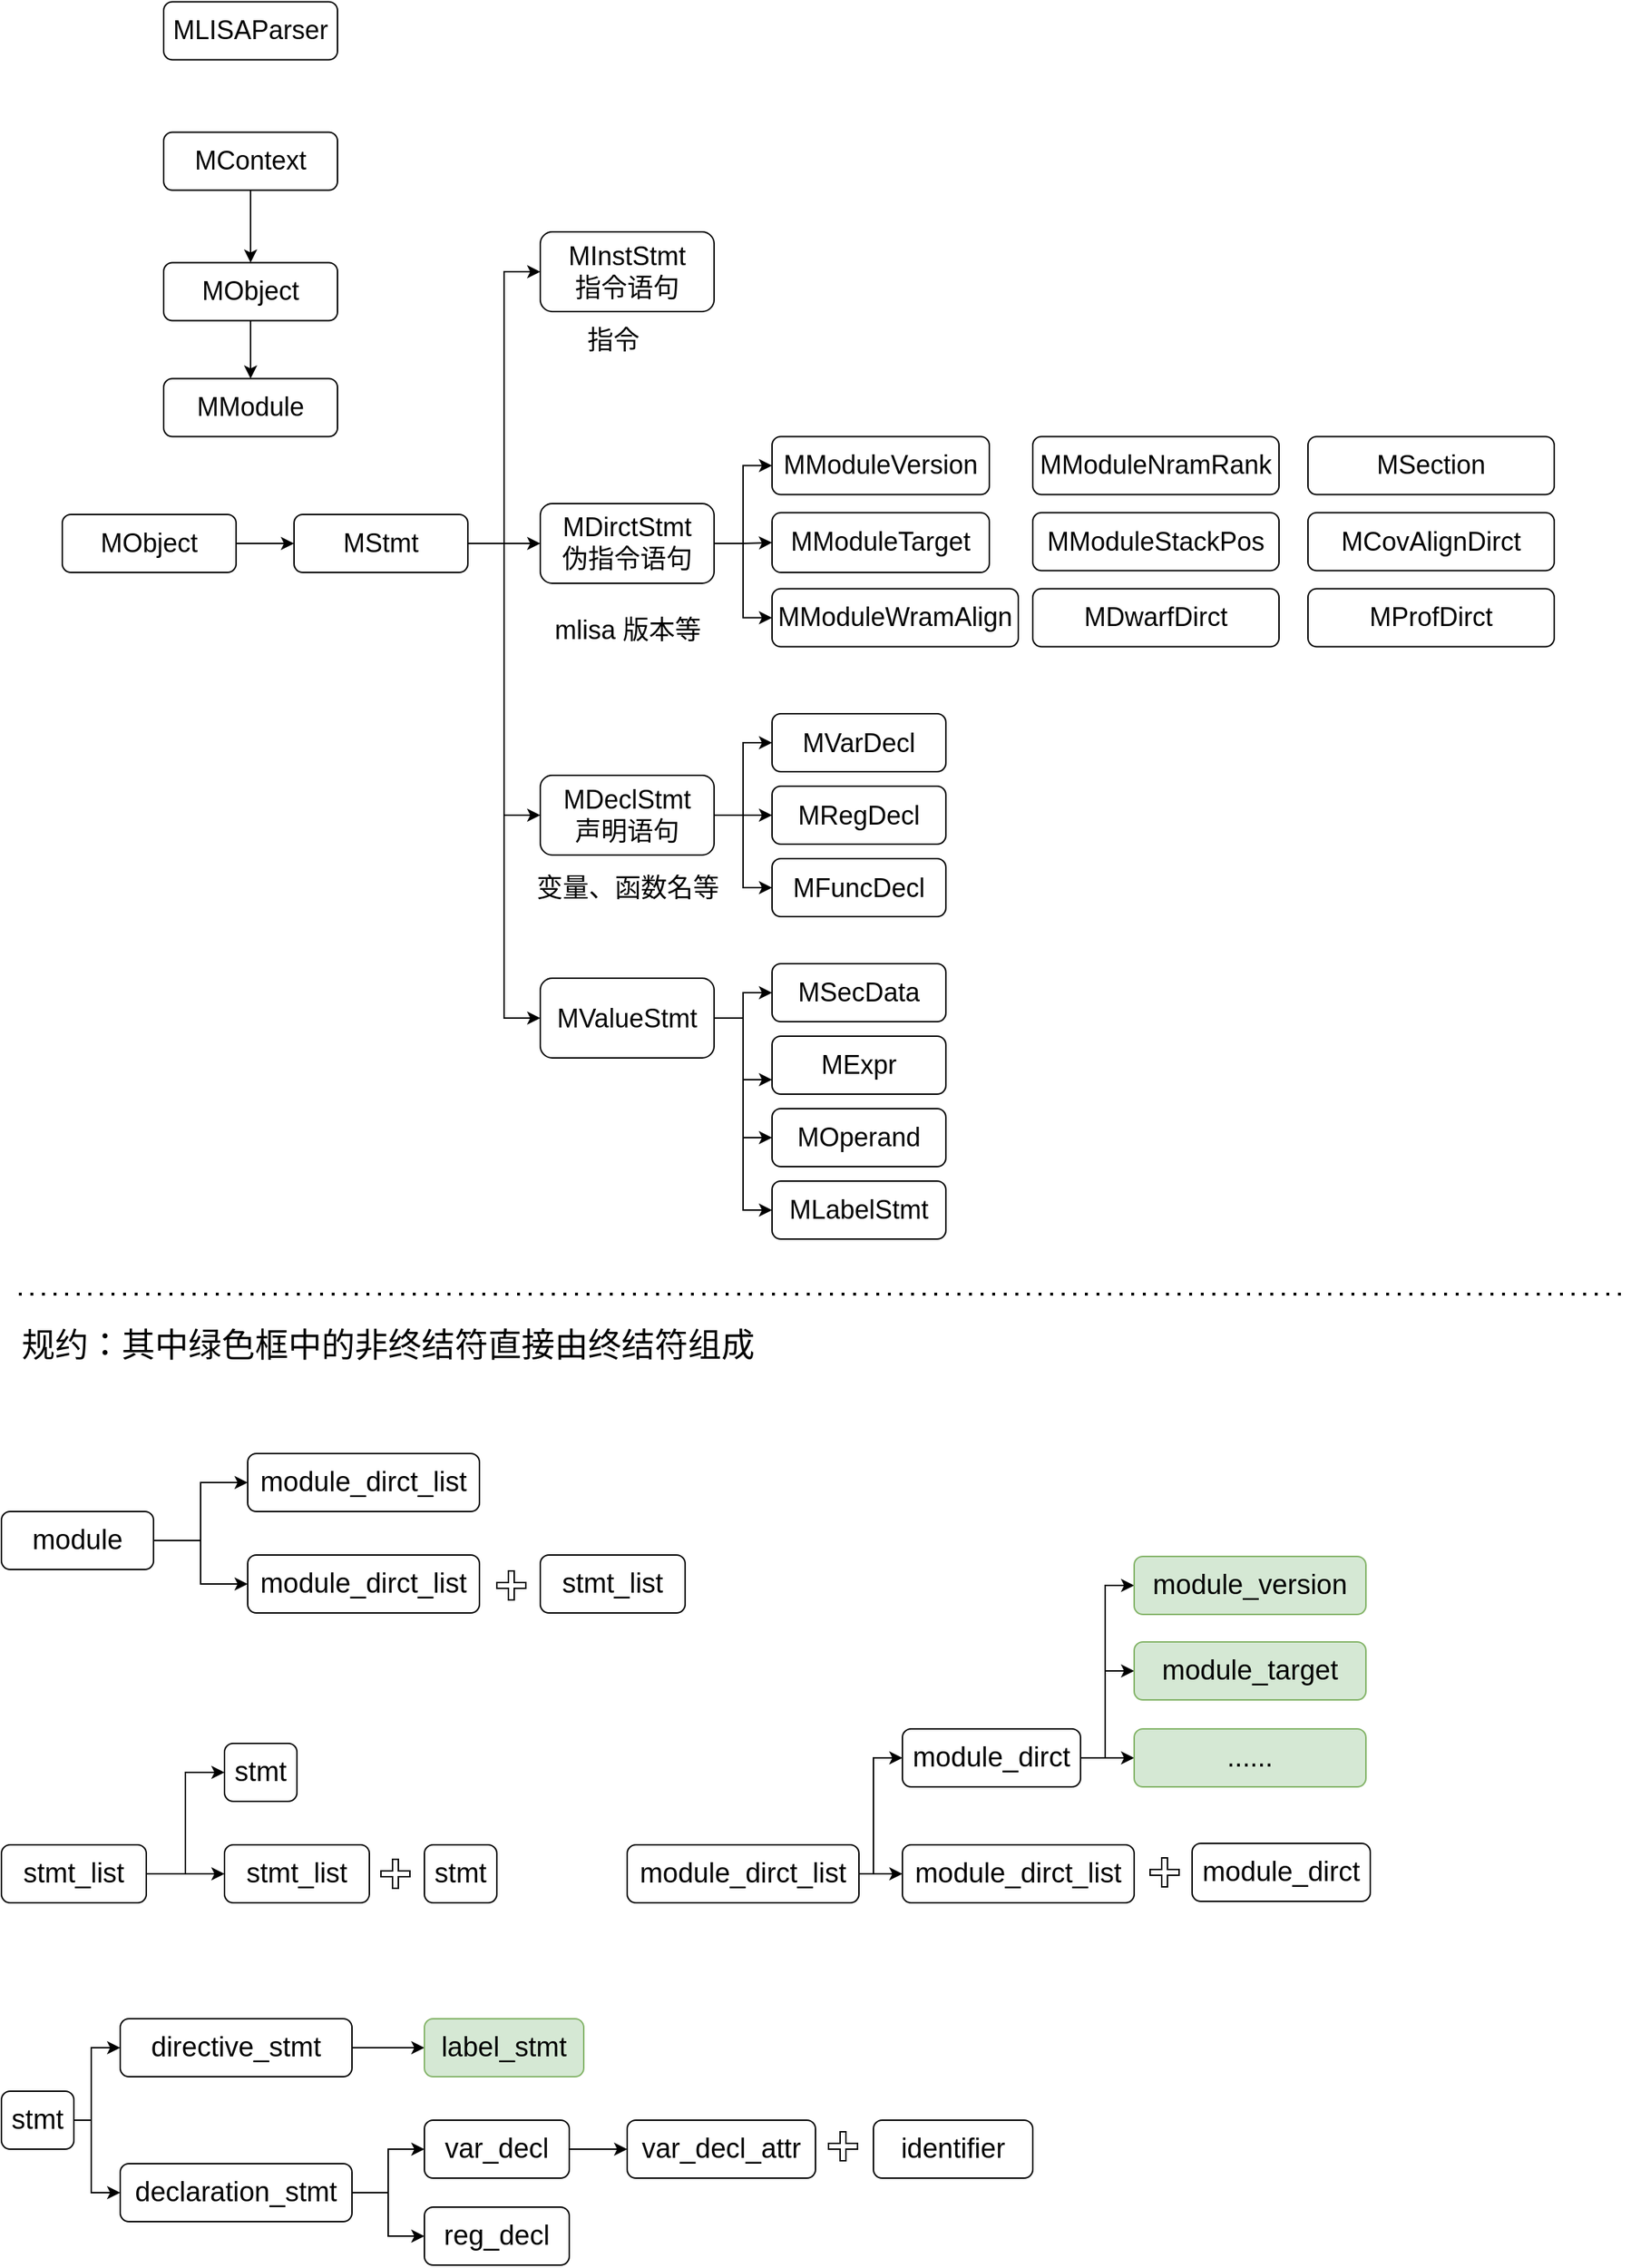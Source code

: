 <mxfile version="21.3.5" type="github">
  <diagram id="C5RBs43oDa-KdzZeNtuy" name="Page-1">
    <mxGraphModel dx="1297" dy="738" grid="1" gridSize="10" guides="1" tooltips="1" connect="1" arrows="1" fold="1" page="1" pageScale="1" pageWidth="827" pageHeight="1169" math="0" shadow="0">
      <root>
        <mxCell id="WIyWlLk6GJQsqaUBKTNV-0" />
        <mxCell id="WIyWlLk6GJQsqaUBKTNV-1" parent="WIyWlLk6GJQsqaUBKTNV-0" />
        <mxCell id="WIyWlLk6GJQsqaUBKTNV-3" value="&lt;font style=&quot;font-size: 18px;&quot;&gt;MLISAParser&lt;/font&gt;" style="rounded=1;whiteSpace=wrap;html=1;fontSize=12;glass=0;strokeWidth=1;shadow=0;" parent="WIyWlLk6GJQsqaUBKTNV-1" vertex="1">
          <mxGeometry x="130" y="18.25" width="120" height="40" as="geometry" />
        </mxCell>
        <mxCell id="y_5E3IoeFNJCKNngxXXu-0" value="&lt;font style=&quot;font-size: 18px;&quot;&gt;MModule&lt;/font&gt;" style="rounded=1;whiteSpace=wrap;html=1;fontSize=12;glass=0;strokeWidth=1;shadow=0;" parent="WIyWlLk6GJQsqaUBKTNV-1" vertex="1">
          <mxGeometry x="130" y="278.25" width="120" height="40" as="geometry" />
        </mxCell>
        <mxCell id="y_5E3IoeFNJCKNngxXXu-2" style="edgeStyle=orthogonalEdgeStyle;rounded=0;orthogonalLoop=1;jettySize=auto;html=1;exitX=0.5;exitY=1;exitDx=0;exitDy=0;entryX=0.5;entryY=0;entryDx=0;entryDy=0;" parent="WIyWlLk6GJQsqaUBKTNV-1" source="y_5E3IoeFNJCKNngxXXu-1" target="y_5E3IoeFNJCKNngxXXu-0" edge="1">
          <mxGeometry relative="1" as="geometry" />
        </mxCell>
        <mxCell id="y_5E3IoeFNJCKNngxXXu-1" value="&lt;font style=&quot;font-size: 18px;&quot;&gt;MObject&lt;/font&gt;" style="rounded=1;whiteSpace=wrap;html=1;fontSize=12;glass=0;strokeWidth=1;shadow=0;" parent="WIyWlLk6GJQsqaUBKTNV-1" vertex="1">
          <mxGeometry x="130" y="198.25" width="120" height="40" as="geometry" />
        </mxCell>
        <mxCell id="y_5E3IoeFNJCKNngxXXu-4" style="edgeStyle=orthogonalEdgeStyle;rounded=0;orthogonalLoop=1;jettySize=auto;html=1;exitX=0.5;exitY=1;exitDx=0;exitDy=0;" parent="WIyWlLk6GJQsqaUBKTNV-1" source="y_5E3IoeFNJCKNngxXXu-3" target="y_5E3IoeFNJCKNngxXXu-1" edge="1">
          <mxGeometry relative="1" as="geometry" />
        </mxCell>
        <mxCell id="y_5E3IoeFNJCKNngxXXu-3" value="&lt;font style=&quot;font-size: 18px;&quot;&gt;MContext&lt;/font&gt;" style="rounded=1;whiteSpace=wrap;html=1;fontSize=12;glass=0;strokeWidth=1;shadow=0;" parent="WIyWlLk6GJQsqaUBKTNV-1" vertex="1">
          <mxGeometry x="130" y="108.25" width="120" height="40" as="geometry" />
        </mxCell>
        <mxCell id="y_5E3IoeFNJCKNngxXXu-11" style="edgeStyle=orthogonalEdgeStyle;rounded=0;orthogonalLoop=1;jettySize=auto;html=1;exitX=1;exitY=0.5;exitDx=0;exitDy=0;" parent="WIyWlLk6GJQsqaUBKTNV-1" source="y_5E3IoeFNJCKNngxXXu-5" target="y_5E3IoeFNJCKNngxXXu-9" edge="1">
          <mxGeometry relative="1" as="geometry" />
        </mxCell>
        <mxCell id="y_5E3IoeFNJCKNngxXXu-12" style="edgeStyle=orthogonalEdgeStyle;rounded=0;orthogonalLoop=1;jettySize=auto;html=1;exitX=1;exitY=0.5;exitDx=0;exitDy=0;entryX=0;entryY=0.5;entryDx=0;entryDy=0;" parent="WIyWlLk6GJQsqaUBKTNV-1" source="y_5E3IoeFNJCKNngxXXu-5" target="y_5E3IoeFNJCKNngxXXu-8" edge="1">
          <mxGeometry relative="1" as="geometry" />
        </mxCell>
        <mxCell id="y_5E3IoeFNJCKNngxXXu-13" style="edgeStyle=orthogonalEdgeStyle;rounded=0;orthogonalLoop=1;jettySize=auto;html=1;exitX=1;exitY=0.5;exitDx=0;exitDy=0;entryX=0;entryY=0.5;entryDx=0;entryDy=0;" parent="WIyWlLk6GJQsqaUBKTNV-1" source="y_5E3IoeFNJCKNngxXXu-5" target="y_5E3IoeFNJCKNngxXXu-10" edge="1">
          <mxGeometry relative="1" as="geometry" />
        </mxCell>
        <mxCell id="y_5E3IoeFNJCKNngxXXu-35" style="edgeStyle=orthogonalEdgeStyle;rounded=0;orthogonalLoop=1;jettySize=auto;html=1;exitX=1;exitY=0.5;exitDx=0;exitDy=0;entryX=0;entryY=0.5;entryDx=0;entryDy=0;" parent="WIyWlLk6GJQsqaUBKTNV-1" source="y_5E3IoeFNJCKNngxXXu-5" target="y_5E3IoeFNJCKNngxXXu-34" edge="1">
          <mxGeometry relative="1" as="geometry" />
        </mxCell>
        <mxCell id="y_5E3IoeFNJCKNngxXXu-5" value="&lt;font style=&quot;font-size: 18px;&quot;&gt;MStmt&lt;/font&gt;" style="rounded=1;whiteSpace=wrap;html=1;fontSize=12;glass=0;strokeWidth=1;shadow=0;" parent="WIyWlLk6GJQsqaUBKTNV-1" vertex="1">
          <mxGeometry x="220" y="372" width="120" height="40" as="geometry" />
        </mxCell>
        <mxCell id="y_5E3IoeFNJCKNngxXXu-7" style="edgeStyle=orthogonalEdgeStyle;rounded=0;orthogonalLoop=1;jettySize=auto;html=1;exitX=1;exitY=0.5;exitDx=0;exitDy=0;entryX=0;entryY=0.5;entryDx=0;entryDy=0;" parent="WIyWlLk6GJQsqaUBKTNV-1" source="y_5E3IoeFNJCKNngxXXu-6" target="y_5E3IoeFNJCKNngxXXu-5" edge="1">
          <mxGeometry relative="1" as="geometry" />
        </mxCell>
        <mxCell id="y_5E3IoeFNJCKNngxXXu-6" value="&lt;font style=&quot;font-size: 18px;&quot;&gt;MObject&lt;/font&gt;" style="rounded=1;whiteSpace=wrap;html=1;fontSize=12;glass=0;strokeWidth=1;shadow=0;" parent="WIyWlLk6GJQsqaUBKTNV-1" vertex="1">
          <mxGeometry x="60" y="372" width="120" height="40" as="geometry" />
        </mxCell>
        <mxCell id="y_5E3IoeFNJCKNngxXXu-8" value="&lt;font style=&quot;font-size: 18px;&quot;&gt;MInstStmt&lt;br&gt;指令语句&lt;br&gt;&lt;/font&gt;" style="rounded=1;whiteSpace=wrap;html=1;fontSize=12;glass=0;strokeWidth=1;shadow=0;" parent="WIyWlLk6GJQsqaUBKTNV-1" vertex="1">
          <mxGeometry x="390" y="177" width="120" height="55" as="geometry" />
        </mxCell>
        <mxCell id="y_5E3IoeFNJCKNngxXXu-44" style="edgeStyle=orthogonalEdgeStyle;rounded=0;orthogonalLoop=1;jettySize=auto;html=1;exitX=1;exitY=0.5;exitDx=0;exitDy=0;entryX=0;entryY=0.5;entryDx=0;entryDy=0;" parent="WIyWlLk6GJQsqaUBKTNV-1" source="y_5E3IoeFNJCKNngxXXu-9" target="y_5E3IoeFNJCKNngxXXu-24" edge="1">
          <mxGeometry relative="1" as="geometry" />
        </mxCell>
        <mxCell id="y_5E3IoeFNJCKNngxXXu-45" style="edgeStyle=orthogonalEdgeStyle;rounded=0;orthogonalLoop=1;jettySize=auto;html=1;exitX=1;exitY=0.5;exitDx=0;exitDy=0;entryX=0;entryY=0.5;entryDx=0;entryDy=0;" parent="WIyWlLk6GJQsqaUBKTNV-1" source="y_5E3IoeFNJCKNngxXXu-9" target="y_5E3IoeFNJCKNngxXXu-25" edge="1">
          <mxGeometry relative="1" as="geometry" />
        </mxCell>
        <mxCell id="y_5E3IoeFNJCKNngxXXu-46" style="edgeStyle=orthogonalEdgeStyle;rounded=0;orthogonalLoop=1;jettySize=auto;html=1;exitX=1;exitY=0.5;exitDx=0;exitDy=0;entryX=0;entryY=0.5;entryDx=0;entryDy=0;" parent="WIyWlLk6GJQsqaUBKTNV-1" source="y_5E3IoeFNJCKNngxXXu-9" target="y_5E3IoeFNJCKNngxXXu-26" edge="1">
          <mxGeometry relative="1" as="geometry" />
        </mxCell>
        <mxCell id="y_5E3IoeFNJCKNngxXXu-9" value="&lt;font style=&quot;font-size: 18px;&quot;&gt;MDirctStmt&lt;br&gt;伪指令语句&lt;br&gt;&lt;/font&gt;" style="rounded=1;whiteSpace=wrap;html=1;fontSize=12;glass=0;strokeWidth=1;shadow=0;" parent="WIyWlLk6GJQsqaUBKTNV-1" vertex="1">
          <mxGeometry x="390" y="364.5" width="120" height="55" as="geometry" />
        </mxCell>
        <mxCell id="y_5E3IoeFNJCKNngxXXu-20" style="edgeStyle=orthogonalEdgeStyle;rounded=0;orthogonalLoop=1;jettySize=auto;html=1;exitX=1;exitY=0.5;exitDx=0;exitDy=0;entryX=0;entryY=0.5;entryDx=0;entryDy=0;" parent="WIyWlLk6GJQsqaUBKTNV-1" source="y_5E3IoeFNJCKNngxXXu-10" target="y_5E3IoeFNJCKNngxXXu-17" edge="1">
          <mxGeometry relative="1" as="geometry" />
        </mxCell>
        <mxCell id="y_5E3IoeFNJCKNngxXXu-22" style="edgeStyle=orthogonalEdgeStyle;rounded=0;orthogonalLoop=1;jettySize=auto;html=1;exitX=1;exitY=0.5;exitDx=0;exitDy=0;entryX=0;entryY=0.5;entryDx=0;entryDy=0;" parent="WIyWlLk6GJQsqaUBKTNV-1" source="y_5E3IoeFNJCKNngxXXu-10" target="y_5E3IoeFNJCKNngxXXu-18" edge="1">
          <mxGeometry relative="1" as="geometry" />
        </mxCell>
        <mxCell id="y_5E3IoeFNJCKNngxXXu-23" style="edgeStyle=orthogonalEdgeStyle;rounded=0;orthogonalLoop=1;jettySize=auto;html=1;exitX=1;exitY=0.5;exitDx=0;exitDy=0;entryX=0;entryY=0.5;entryDx=0;entryDy=0;" parent="WIyWlLk6GJQsqaUBKTNV-1" source="y_5E3IoeFNJCKNngxXXu-10" target="y_5E3IoeFNJCKNngxXXu-19" edge="1">
          <mxGeometry relative="1" as="geometry" />
        </mxCell>
        <mxCell id="y_5E3IoeFNJCKNngxXXu-10" value="&lt;font style=&quot;font-size: 18px;&quot;&gt;MDeclStmt&lt;br&gt;声明语句&lt;br&gt;&lt;/font&gt;" style="rounded=1;whiteSpace=wrap;html=1;fontSize=12;glass=0;strokeWidth=1;shadow=0;" parent="WIyWlLk6GJQsqaUBKTNV-1" vertex="1">
          <mxGeometry x="390" y="552" width="120" height="55" as="geometry" />
        </mxCell>
        <mxCell id="y_5E3IoeFNJCKNngxXXu-14" value="&lt;font style=&quot;font-size: 18px;&quot;&gt;指令&lt;/font&gt;" style="text;html=1;align=center;verticalAlign=middle;resizable=0;points=[];autosize=1;strokeColor=none;fillColor=none;" parent="WIyWlLk6GJQsqaUBKTNV-1" vertex="1">
          <mxGeometry x="410" y="232" width="60" height="40" as="geometry" />
        </mxCell>
        <mxCell id="y_5E3IoeFNJCKNngxXXu-15" value="&lt;font style=&quot;font-size: 18px;&quot;&gt;mlisa 版本等&lt;/font&gt;" style="text;html=1;align=center;verticalAlign=middle;resizable=0;points=[];autosize=1;strokeColor=none;fillColor=none;" parent="WIyWlLk6GJQsqaUBKTNV-1" vertex="1">
          <mxGeometry x="390" y="432" width="120" height="40" as="geometry" />
        </mxCell>
        <mxCell id="y_5E3IoeFNJCKNngxXXu-16" value="&lt;font style=&quot;font-size: 18px;&quot;&gt;变量、函数名等&lt;/font&gt;" style="text;html=1;align=center;verticalAlign=middle;resizable=0;points=[];autosize=1;strokeColor=none;fillColor=none;" parent="WIyWlLk6GJQsqaUBKTNV-1" vertex="1">
          <mxGeometry x="375" y="609.5" width="150" height="40" as="geometry" />
        </mxCell>
        <mxCell id="y_5E3IoeFNJCKNngxXXu-17" value="&lt;font style=&quot;font-size: 18px;&quot;&gt;MVarDecl&lt;/font&gt;" style="rounded=1;whiteSpace=wrap;html=1;fontSize=12;glass=0;strokeWidth=1;shadow=0;" parent="WIyWlLk6GJQsqaUBKTNV-1" vertex="1">
          <mxGeometry x="550" y="509.5" width="120" height="40" as="geometry" />
        </mxCell>
        <mxCell id="y_5E3IoeFNJCKNngxXXu-18" value="&lt;font style=&quot;font-size: 18px;&quot;&gt;MRegDecl&lt;/font&gt;" style="rounded=1;whiteSpace=wrap;html=1;fontSize=12;glass=0;strokeWidth=1;shadow=0;" parent="WIyWlLk6GJQsqaUBKTNV-1" vertex="1">
          <mxGeometry x="550" y="559.5" width="120" height="40" as="geometry" />
        </mxCell>
        <mxCell id="y_5E3IoeFNJCKNngxXXu-19" value="&lt;font style=&quot;font-size: 18px;&quot;&gt;MFuncDecl&lt;/font&gt;" style="rounded=1;whiteSpace=wrap;html=1;fontSize=12;glass=0;strokeWidth=1;shadow=0;" parent="WIyWlLk6GJQsqaUBKTNV-1" vertex="1">
          <mxGeometry x="550" y="609.5" width="120" height="40" as="geometry" />
        </mxCell>
        <mxCell id="y_5E3IoeFNJCKNngxXXu-24" value="&lt;font style=&quot;font-size: 18px;&quot;&gt;MModuleVersion&lt;/font&gt;" style="rounded=1;whiteSpace=wrap;html=1;fontSize=12;glass=0;strokeWidth=1;shadow=0;" parent="WIyWlLk6GJQsqaUBKTNV-1" vertex="1">
          <mxGeometry x="550" y="318.25" width="150" height="40" as="geometry" />
        </mxCell>
        <mxCell id="y_5E3IoeFNJCKNngxXXu-25" value="&lt;font style=&quot;font-size: 18px;&quot;&gt;MModuleTarget&lt;/font&gt;" style="rounded=1;whiteSpace=wrap;html=1;fontSize=12;glass=0;strokeWidth=1;shadow=0;" parent="WIyWlLk6GJQsqaUBKTNV-1" vertex="1">
          <mxGeometry x="550" y="370.75" width="150" height="41.25" as="geometry" />
        </mxCell>
        <mxCell id="y_5E3IoeFNJCKNngxXXu-26" value="&lt;font style=&quot;font-size: 18px;&quot;&gt;MModuleWramAlign&lt;/font&gt;" style="rounded=1;whiteSpace=wrap;html=1;fontSize=12;glass=0;strokeWidth=1;shadow=0;" parent="WIyWlLk6GJQsqaUBKTNV-1" vertex="1">
          <mxGeometry x="550" y="423.25" width="170" height="40" as="geometry" />
        </mxCell>
        <mxCell id="y_5E3IoeFNJCKNngxXXu-28" value="&lt;font style=&quot;font-size: 18px;&quot;&gt;MModuleNramRank&lt;/font&gt;" style="rounded=1;whiteSpace=wrap;html=1;fontSize=12;glass=0;strokeWidth=1;shadow=0;" parent="WIyWlLk6GJQsqaUBKTNV-1" vertex="1">
          <mxGeometry x="730" y="318.25" width="170" height="40" as="geometry" />
        </mxCell>
        <mxCell id="y_5E3IoeFNJCKNngxXXu-29" value="&lt;font style=&quot;font-size: 18px;&quot;&gt;MModuleStackPos&lt;/font&gt;" style="rounded=1;whiteSpace=wrap;html=1;fontSize=12;glass=0;strokeWidth=1;shadow=0;" parent="WIyWlLk6GJQsqaUBKTNV-1" vertex="1">
          <mxGeometry x="730" y="370.75" width="170" height="40" as="geometry" />
        </mxCell>
        <mxCell id="y_5E3IoeFNJCKNngxXXu-30" value="&lt;font style=&quot;font-size: 18px;&quot;&gt;MDwarfDirct&lt;/font&gt;" style="rounded=1;whiteSpace=wrap;html=1;fontSize=12;glass=0;strokeWidth=1;shadow=0;" parent="WIyWlLk6GJQsqaUBKTNV-1" vertex="1">
          <mxGeometry x="730" y="423.25" width="170" height="40" as="geometry" />
        </mxCell>
        <mxCell id="y_5E3IoeFNJCKNngxXXu-31" value="&lt;font style=&quot;font-size: 18px;&quot;&gt;MSection&lt;/font&gt;" style="rounded=1;whiteSpace=wrap;html=1;fontSize=12;glass=0;strokeWidth=1;shadow=0;" parent="WIyWlLk6GJQsqaUBKTNV-1" vertex="1">
          <mxGeometry x="920" y="318.25" width="170" height="40" as="geometry" />
        </mxCell>
        <mxCell id="y_5E3IoeFNJCKNngxXXu-32" value="&lt;font style=&quot;font-size: 18px;&quot;&gt;MCovAlignDirct&lt;/font&gt;" style="rounded=1;whiteSpace=wrap;html=1;fontSize=12;glass=0;strokeWidth=1;shadow=0;" parent="WIyWlLk6GJQsqaUBKTNV-1" vertex="1">
          <mxGeometry x="920" y="370.75" width="170" height="40" as="geometry" />
        </mxCell>
        <mxCell id="y_5E3IoeFNJCKNngxXXu-33" value="&lt;font style=&quot;font-size: 18px;&quot;&gt;MProfDirct&lt;/font&gt;" style="rounded=1;whiteSpace=wrap;html=1;fontSize=12;glass=0;strokeWidth=1;shadow=0;" parent="WIyWlLk6GJQsqaUBKTNV-1" vertex="1">
          <mxGeometry x="920" y="423.25" width="170" height="40" as="geometry" />
        </mxCell>
        <mxCell id="y_5E3IoeFNJCKNngxXXu-40" style="edgeStyle=orthogonalEdgeStyle;rounded=0;orthogonalLoop=1;jettySize=auto;html=1;exitX=1;exitY=0.5;exitDx=0;exitDy=0;entryX=0;entryY=0.5;entryDx=0;entryDy=0;" parent="WIyWlLk6GJQsqaUBKTNV-1" source="y_5E3IoeFNJCKNngxXXu-34" target="y_5E3IoeFNJCKNngxXXu-36" edge="1">
          <mxGeometry relative="1" as="geometry" />
        </mxCell>
        <mxCell id="y_5E3IoeFNJCKNngxXXu-41" style="edgeStyle=orthogonalEdgeStyle;rounded=0;orthogonalLoop=1;jettySize=auto;html=1;exitX=1;exitY=0.5;exitDx=0;exitDy=0;entryX=0;entryY=0.75;entryDx=0;entryDy=0;" parent="WIyWlLk6GJQsqaUBKTNV-1" source="y_5E3IoeFNJCKNngxXXu-34" target="y_5E3IoeFNJCKNngxXXu-37" edge="1">
          <mxGeometry relative="1" as="geometry" />
        </mxCell>
        <mxCell id="y_5E3IoeFNJCKNngxXXu-42" style="edgeStyle=orthogonalEdgeStyle;rounded=0;orthogonalLoop=1;jettySize=auto;html=1;exitX=1;exitY=0.5;exitDx=0;exitDy=0;entryX=0;entryY=0.5;entryDx=0;entryDy=0;" parent="WIyWlLk6GJQsqaUBKTNV-1" source="y_5E3IoeFNJCKNngxXXu-34" target="y_5E3IoeFNJCKNngxXXu-38" edge="1">
          <mxGeometry relative="1" as="geometry" />
        </mxCell>
        <mxCell id="y_5E3IoeFNJCKNngxXXu-43" style="edgeStyle=orthogonalEdgeStyle;rounded=0;orthogonalLoop=1;jettySize=auto;html=1;exitX=1;exitY=0.5;exitDx=0;exitDy=0;entryX=0;entryY=0.5;entryDx=0;entryDy=0;" parent="WIyWlLk6GJQsqaUBKTNV-1" source="y_5E3IoeFNJCKNngxXXu-34" target="y_5E3IoeFNJCKNngxXXu-39" edge="1">
          <mxGeometry relative="1" as="geometry" />
        </mxCell>
        <mxCell id="y_5E3IoeFNJCKNngxXXu-34" value="&lt;font style=&quot;font-size: 18px;&quot;&gt;MValueStmt&lt;br&gt;&lt;/font&gt;" style="rounded=1;whiteSpace=wrap;html=1;fontSize=12;glass=0;strokeWidth=1;shadow=0;" parent="WIyWlLk6GJQsqaUBKTNV-1" vertex="1">
          <mxGeometry x="390" y="692" width="120" height="55" as="geometry" />
        </mxCell>
        <mxCell id="y_5E3IoeFNJCKNngxXXu-36" value="&lt;font style=&quot;font-size: 18px;&quot;&gt;MSecData&lt;/font&gt;" style="rounded=1;whiteSpace=wrap;html=1;fontSize=12;glass=0;strokeWidth=1;shadow=0;" parent="WIyWlLk6GJQsqaUBKTNV-1" vertex="1">
          <mxGeometry x="550" y="682" width="120" height="40" as="geometry" />
        </mxCell>
        <mxCell id="y_5E3IoeFNJCKNngxXXu-37" value="&lt;font style=&quot;font-size: 18px;&quot;&gt;MExpr&lt;/font&gt;" style="rounded=1;whiteSpace=wrap;html=1;fontSize=12;glass=0;strokeWidth=1;shadow=0;" parent="WIyWlLk6GJQsqaUBKTNV-1" vertex="1">
          <mxGeometry x="550" y="732" width="120" height="40" as="geometry" />
        </mxCell>
        <mxCell id="y_5E3IoeFNJCKNngxXXu-38" value="&lt;font style=&quot;font-size: 18px;&quot;&gt;MOperand&lt;/font&gt;" style="rounded=1;whiteSpace=wrap;html=1;fontSize=12;glass=0;strokeWidth=1;shadow=0;" parent="WIyWlLk6GJQsqaUBKTNV-1" vertex="1">
          <mxGeometry x="550" y="782" width="120" height="40" as="geometry" />
        </mxCell>
        <mxCell id="y_5E3IoeFNJCKNngxXXu-39" value="&lt;font style=&quot;font-size: 18px;&quot;&gt;MLabelStmt&lt;/font&gt;" style="rounded=1;whiteSpace=wrap;html=1;fontSize=12;glass=0;strokeWidth=1;shadow=0;" parent="WIyWlLk6GJQsqaUBKTNV-1" vertex="1">
          <mxGeometry x="550" y="832" width="120" height="40" as="geometry" />
        </mxCell>
        <mxCell id="y_5E3IoeFNJCKNngxXXu-47" value="" style="endArrow=none;dashed=1;html=1;dashPattern=1 3;strokeWidth=2;rounded=0;" parent="WIyWlLk6GJQsqaUBKTNV-1" edge="1">
          <mxGeometry width="50" height="50" relative="1" as="geometry">
            <mxPoint x="30" y="910" as="sourcePoint" />
            <mxPoint x="1140" y="910" as="targetPoint" />
          </mxGeometry>
        </mxCell>
        <mxCell id="9TsU0oxgmrffolLevtJS-0" value="&lt;font style=&quot;font-size: 23px;&quot;&gt;规约：其中绿色框中的非终结符直接由终结符组成&lt;/font&gt;" style="text;strokeColor=none;align=left;fillColor=none;html=1;verticalAlign=middle;whiteSpace=wrap;rounded=0;" vertex="1" parent="WIyWlLk6GJQsqaUBKTNV-1">
          <mxGeometry x="30" y="920" width="530" height="50" as="geometry" />
        </mxCell>
        <mxCell id="9TsU0oxgmrffolLevtJS-9" style="edgeStyle=orthogonalEdgeStyle;rounded=0;orthogonalLoop=1;jettySize=auto;html=1;exitX=1;exitY=0.5;exitDx=0;exitDy=0;entryX=0;entryY=0.5;entryDx=0;entryDy=0;" edge="1" parent="WIyWlLk6GJQsqaUBKTNV-1" source="9TsU0oxgmrffolLevtJS-1" target="9TsU0oxgmrffolLevtJS-2">
          <mxGeometry relative="1" as="geometry" />
        </mxCell>
        <mxCell id="9TsU0oxgmrffolLevtJS-11" style="edgeStyle=orthogonalEdgeStyle;rounded=0;orthogonalLoop=1;jettySize=auto;html=1;exitX=1;exitY=0.5;exitDx=0;exitDy=0;entryX=0;entryY=0.5;entryDx=0;entryDy=0;" edge="1" parent="WIyWlLk6GJQsqaUBKTNV-1" source="9TsU0oxgmrffolLevtJS-1" target="9TsU0oxgmrffolLevtJS-3">
          <mxGeometry relative="1" as="geometry" />
        </mxCell>
        <mxCell id="9TsU0oxgmrffolLevtJS-1" value="&lt;font style=&quot;font-size: 19px;&quot;&gt;module&lt;/font&gt;" style="rounded=1;whiteSpace=wrap;html=1;" vertex="1" parent="WIyWlLk6GJQsqaUBKTNV-1">
          <mxGeometry x="18" y="1060" width="105" height="40" as="geometry" />
        </mxCell>
        <mxCell id="9TsU0oxgmrffolLevtJS-2" value="&lt;font style=&quot;font-size: 19px;&quot;&gt;module_dirct_list&lt;/font&gt;" style="rounded=1;whiteSpace=wrap;html=1;" vertex="1" parent="WIyWlLk6GJQsqaUBKTNV-1">
          <mxGeometry x="188" y="1020" width="160" height="40" as="geometry" />
        </mxCell>
        <mxCell id="9TsU0oxgmrffolLevtJS-3" value="&lt;font style=&quot;font-size: 19px;&quot;&gt;module_dirct_list&lt;/font&gt;" style="rounded=1;whiteSpace=wrap;html=1;" vertex="1" parent="WIyWlLk6GJQsqaUBKTNV-1">
          <mxGeometry x="188" y="1090" width="160" height="40" as="geometry" />
        </mxCell>
        <mxCell id="9TsU0oxgmrffolLevtJS-22" style="edgeStyle=orthogonalEdgeStyle;rounded=0;orthogonalLoop=1;jettySize=auto;html=1;exitX=1;exitY=0.5;exitDx=0;exitDy=0;entryX=0;entryY=0.5;entryDx=0;entryDy=0;" edge="1" parent="WIyWlLk6GJQsqaUBKTNV-1" source="9TsU0oxgmrffolLevtJS-24" target="9TsU0oxgmrffolLevtJS-25">
          <mxGeometry relative="1" as="geometry" />
        </mxCell>
        <mxCell id="9TsU0oxgmrffolLevtJS-23" style="edgeStyle=orthogonalEdgeStyle;rounded=0;orthogonalLoop=1;jettySize=auto;html=1;exitX=1;exitY=0.5;exitDx=0;exitDy=0;entryX=0;entryY=0.5;entryDx=0;entryDy=0;" edge="1" parent="WIyWlLk6GJQsqaUBKTNV-1" source="9TsU0oxgmrffolLevtJS-24" target="9TsU0oxgmrffolLevtJS-26">
          <mxGeometry relative="1" as="geometry" />
        </mxCell>
        <mxCell id="9TsU0oxgmrffolLevtJS-24" value="&lt;font style=&quot;font-size: 19px;&quot;&gt;stmt_list&lt;/font&gt;" style="rounded=1;whiteSpace=wrap;html=1;" vertex="1" parent="WIyWlLk6GJQsqaUBKTNV-1">
          <mxGeometry x="18" y="1290" width="100" height="40" as="geometry" />
        </mxCell>
        <mxCell id="9TsU0oxgmrffolLevtJS-25" value="&lt;font style=&quot;font-size: 19px;&quot;&gt;stmt&lt;/font&gt;" style="rounded=1;whiteSpace=wrap;html=1;" vertex="1" parent="WIyWlLk6GJQsqaUBKTNV-1">
          <mxGeometry x="172" y="1220" width="50" height="40" as="geometry" />
        </mxCell>
        <mxCell id="9TsU0oxgmrffolLevtJS-26" value="&lt;font style=&quot;font-size: 19px;&quot;&gt;stmt_list&lt;/font&gt;" style="rounded=1;whiteSpace=wrap;html=1;" vertex="1" parent="WIyWlLk6GJQsqaUBKTNV-1">
          <mxGeometry x="172" y="1290" width="100" height="40" as="geometry" />
        </mxCell>
        <mxCell id="9TsU0oxgmrffolLevtJS-27" value="&lt;font style=&quot;font-size: 19px;&quot;&gt;stmt&lt;/font&gt;" style="rounded=1;whiteSpace=wrap;html=1;" vertex="1" parent="WIyWlLk6GJQsqaUBKTNV-1">
          <mxGeometry x="310" y="1290" width="50" height="40" as="geometry" />
        </mxCell>
        <mxCell id="9TsU0oxgmrffolLevtJS-28" value="&lt;font style=&quot;font-size: 19px;&quot;&gt;stmt_list&lt;/font&gt;" style="rounded=1;whiteSpace=wrap;html=1;" vertex="1" parent="WIyWlLk6GJQsqaUBKTNV-1">
          <mxGeometry x="390" y="1090" width="100" height="40" as="geometry" />
        </mxCell>
        <mxCell id="9TsU0oxgmrffolLevtJS-29" value="" style="shape=cross;whiteSpace=wrap;html=1;" vertex="1" parent="WIyWlLk6GJQsqaUBKTNV-1">
          <mxGeometry x="360" y="1101" width="20" height="20" as="geometry" />
        </mxCell>
        <mxCell id="9TsU0oxgmrffolLevtJS-31" value="" style="shape=cross;whiteSpace=wrap;html=1;" vertex="1" parent="WIyWlLk6GJQsqaUBKTNV-1">
          <mxGeometry x="280" y="1300" width="20" height="20" as="geometry" />
        </mxCell>
        <mxCell id="9TsU0oxgmrffolLevtJS-38" style="edgeStyle=orthogonalEdgeStyle;rounded=0;orthogonalLoop=1;jettySize=auto;html=1;exitX=1;exitY=0.5;exitDx=0;exitDy=0;entryX=0;entryY=0.5;entryDx=0;entryDy=0;" edge="1" parent="WIyWlLk6GJQsqaUBKTNV-1" source="9TsU0oxgmrffolLevtJS-32" target="9TsU0oxgmrffolLevtJS-33">
          <mxGeometry relative="1" as="geometry">
            <Array as="points">
              <mxPoint x="620" y="1310" />
              <mxPoint x="620" y="1230" />
            </Array>
          </mxGeometry>
        </mxCell>
        <mxCell id="9TsU0oxgmrffolLevtJS-39" style="edgeStyle=orthogonalEdgeStyle;rounded=0;orthogonalLoop=1;jettySize=auto;html=1;exitX=1;exitY=0.5;exitDx=0;exitDy=0;entryX=0;entryY=0.5;entryDx=0;entryDy=0;" edge="1" parent="WIyWlLk6GJQsqaUBKTNV-1" source="9TsU0oxgmrffolLevtJS-32" target="9TsU0oxgmrffolLevtJS-34">
          <mxGeometry relative="1" as="geometry" />
        </mxCell>
        <mxCell id="9TsU0oxgmrffolLevtJS-32" value="&lt;font style=&quot;font-size: 19px;&quot;&gt;module_dirct_list&lt;/font&gt;" style="rounded=1;whiteSpace=wrap;html=1;" vertex="1" parent="WIyWlLk6GJQsqaUBKTNV-1">
          <mxGeometry x="450" y="1290" width="160" height="40" as="geometry" />
        </mxCell>
        <mxCell id="9TsU0oxgmrffolLevtJS-43" style="edgeStyle=orthogonalEdgeStyle;rounded=0;orthogonalLoop=1;jettySize=auto;html=1;exitX=1;exitY=0.5;exitDx=0;exitDy=0;entryX=0;entryY=0.5;entryDx=0;entryDy=0;" edge="1" parent="WIyWlLk6GJQsqaUBKTNV-1" source="9TsU0oxgmrffolLevtJS-33" target="9TsU0oxgmrffolLevtJS-40">
          <mxGeometry relative="1" as="geometry">
            <Array as="points">
              <mxPoint x="780" y="1230" />
              <mxPoint x="780" y="1111" />
            </Array>
          </mxGeometry>
        </mxCell>
        <mxCell id="9TsU0oxgmrffolLevtJS-44" style="edgeStyle=orthogonalEdgeStyle;rounded=0;orthogonalLoop=1;jettySize=auto;html=1;exitX=1;exitY=0.5;exitDx=0;exitDy=0;entryX=0;entryY=0.5;entryDx=0;entryDy=0;" edge="1" parent="WIyWlLk6GJQsqaUBKTNV-1" source="9TsU0oxgmrffolLevtJS-33" target="9TsU0oxgmrffolLevtJS-41">
          <mxGeometry relative="1" as="geometry">
            <Array as="points">
              <mxPoint x="780" y="1230" />
              <mxPoint x="780" y="1170" />
            </Array>
          </mxGeometry>
        </mxCell>
        <mxCell id="9TsU0oxgmrffolLevtJS-47" style="edgeStyle=orthogonalEdgeStyle;rounded=0;orthogonalLoop=1;jettySize=auto;html=1;exitX=1;exitY=0.5;exitDx=0;exitDy=0;entryX=0;entryY=0.5;entryDx=0;entryDy=0;" edge="1" parent="WIyWlLk6GJQsqaUBKTNV-1" source="9TsU0oxgmrffolLevtJS-33" target="9TsU0oxgmrffolLevtJS-42">
          <mxGeometry relative="1" as="geometry" />
        </mxCell>
        <mxCell id="9TsU0oxgmrffolLevtJS-33" value="&lt;font style=&quot;font-size: 19px;&quot;&gt;module_dirct&lt;/font&gt;" style="rounded=1;whiteSpace=wrap;html=1;" vertex="1" parent="WIyWlLk6GJQsqaUBKTNV-1">
          <mxGeometry x="640" y="1210" width="123" height="40" as="geometry" />
        </mxCell>
        <mxCell id="9TsU0oxgmrffolLevtJS-34" value="&lt;font style=&quot;font-size: 19px;&quot;&gt;module_dirct_list&lt;/font&gt;" style="rounded=1;whiteSpace=wrap;html=1;" vertex="1" parent="WIyWlLk6GJQsqaUBKTNV-1">
          <mxGeometry x="640" y="1290" width="160" height="40" as="geometry" />
        </mxCell>
        <mxCell id="9TsU0oxgmrffolLevtJS-35" value="&lt;font style=&quot;font-size: 19px;&quot;&gt;module_dirct&lt;/font&gt;" style="rounded=1;whiteSpace=wrap;html=1;" vertex="1" parent="WIyWlLk6GJQsqaUBKTNV-1">
          <mxGeometry x="840" y="1289" width="123" height="40" as="geometry" />
        </mxCell>
        <mxCell id="9TsU0oxgmrffolLevtJS-37" value="" style="shape=cross;whiteSpace=wrap;html=1;" vertex="1" parent="WIyWlLk6GJQsqaUBKTNV-1">
          <mxGeometry x="811" y="1299" width="20" height="20" as="geometry" />
        </mxCell>
        <mxCell id="9TsU0oxgmrffolLevtJS-40" value="&lt;font style=&quot;font-size: 19px;&quot;&gt;module_version&lt;br&gt;&lt;/font&gt;" style="rounded=1;whiteSpace=wrap;html=1;fillColor=#d5e8d4;strokeColor=#82b366;" vertex="1" parent="WIyWlLk6GJQsqaUBKTNV-1">
          <mxGeometry x="800" y="1091" width="160" height="40" as="geometry" />
        </mxCell>
        <mxCell id="9TsU0oxgmrffolLevtJS-41" value="&lt;font style=&quot;font-size: 19px;&quot;&gt;module_target&lt;br&gt;&lt;/font&gt;" style="rounded=1;whiteSpace=wrap;html=1;fillColor=#d5e8d4;strokeColor=#82b366;" vertex="1" parent="WIyWlLk6GJQsqaUBKTNV-1">
          <mxGeometry x="800" y="1150" width="160" height="40" as="geometry" />
        </mxCell>
        <mxCell id="9TsU0oxgmrffolLevtJS-42" value="&lt;font style=&quot;font-size: 19px;&quot;&gt;......&lt;br&gt;&lt;/font&gt;" style="rounded=1;whiteSpace=wrap;html=1;fillColor=#d5e8d4;strokeColor=#82b366;" vertex="1" parent="WIyWlLk6GJQsqaUBKTNV-1">
          <mxGeometry x="800" y="1210" width="160" height="40" as="geometry" />
        </mxCell>
        <mxCell id="9TsU0oxgmrffolLevtJS-52" style="edgeStyle=orthogonalEdgeStyle;rounded=0;orthogonalLoop=1;jettySize=auto;html=1;exitX=1;exitY=0.5;exitDx=0;exitDy=0;entryX=0;entryY=0.5;entryDx=0;entryDy=0;" edge="1" parent="WIyWlLk6GJQsqaUBKTNV-1" source="9TsU0oxgmrffolLevtJS-48" target="9TsU0oxgmrffolLevtJS-49">
          <mxGeometry relative="1" as="geometry">
            <Array as="points">
              <mxPoint x="80" y="1480" />
              <mxPoint x="80" y="1430" />
            </Array>
          </mxGeometry>
        </mxCell>
        <mxCell id="9TsU0oxgmrffolLevtJS-54" style="edgeStyle=orthogonalEdgeStyle;rounded=0;orthogonalLoop=1;jettySize=auto;html=1;exitX=1;exitY=0.5;exitDx=0;exitDy=0;entryX=0;entryY=0.5;entryDx=0;entryDy=0;" edge="1" parent="WIyWlLk6GJQsqaUBKTNV-1" source="9TsU0oxgmrffolLevtJS-48" target="9TsU0oxgmrffolLevtJS-50">
          <mxGeometry relative="1" as="geometry">
            <Array as="points">
              <mxPoint x="80" y="1480" />
              <mxPoint x="80" y="1530" />
            </Array>
          </mxGeometry>
        </mxCell>
        <mxCell id="9TsU0oxgmrffolLevtJS-48" value="&lt;font style=&quot;font-size: 19px;&quot;&gt;stmt&lt;/font&gt;" style="rounded=1;whiteSpace=wrap;html=1;" vertex="1" parent="WIyWlLk6GJQsqaUBKTNV-1">
          <mxGeometry x="18" y="1460" width="50" height="40" as="geometry" />
        </mxCell>
        <mxCell id="9TsU0oxgmrffolLevtJS-55" style="edgeStyle=orthogonalEdgeStyle;rounded=0;orthogonalLoop=1;jettySize=auto;html=1;exitX=1;exitY=0.5;exitDx=0;exitDy=0;entryX=0;entryY=0.5;entryDx=0;entryDy=0;" edge="1" parent="WIyWlLk6GJQsqaUBKTNV-1" source="9TsU0oxgmrffolLevtJS-49" target="9TsU0oxgmrffolLevtJS-51">
          <mxGeometry relative="1" as="geometry" />
        </mxCell>
        <mxCell id="9TsU0oxgmrffolLevtJS-49" value="&lt;font style=&quot;font-size: 19px;&quot;&gt;directive_stmt&lt;/font&gt;" style="rounded=1;whiteSpace=wrap;html=1;" vertex="1" parent="WIyWlLk6GJQsqaUBKTNV-1">
          <mxGeometry x="100" y="1410" width="160" height="40" as="geometry" />
        </mxCell>
        <mxCell id="9TsU0oxgmrffolLevtJS-58" style="edgeStyle=orthogonalEdgeStyle;rounded=0;orthogonalLoop=1;jettySize=auto;html=1;exitX=1;exitY=0.5;exitDx=0;exitDy=0;entryX=0;entryY=0.5;entryDx=0;entryDy=0;" edge="1" parent="WIyWlLk6GJQsqaUBKTNV-1" source="9TsU0oxgmrffolLevtJS-50" target="9TsU0oxgmrffolLevtJS-56">
          <mxGeometry relative="1" as="geometry" />
        </mxCell>
        <mxCell id="9TsU0oxgmrffolLevtJS-60" style="edgeStyle=orthogonalEdgeStyle;rounded=0;orthogonalLoop=1;jettySize=auto;html=1;exitX=1;exitY=0.5;exitDx=0;exitDy=0;entryX=0;entryY=0.5;entryDx=0;entryDy=0;" edge="1" parent="WIyWlLk6GJQsqaUBKTNV-1" source="9TsU0oxgmrffolLevtJS-50" target="9TsU0oxgmrffolLevtJS-57">
          <mxGeometry relative="1" as="geometry" />
        </mxCell>
        <mxCell id="9TsU0oxgmrffolLevtJS-50" value="&lt;font style=&quot;font-size: 19px;&quot;&gt;declaration_stmt&lt;/font&gt;" style="rounded=1;whiteSpace=wrap;html=1;" vertex="1" parent="WIyWlLk6GJQsqaUBKTNV-1">
          <mxGeometry x="100" y="1510" width="160" height="40" as="geometry" />
        </mxCell>
        <mxCell id="9TsU0oxgmrffolLevtJS-51" value="&lt;font style=&quot;font-size: 19px;&quot;&gt;label_stmt&lt;/font&gt;" style="rounded=1;whiteSpace=wrap;html=1;fillColor=#d5e8d4;strokeColor=#82b366;" vertex="1" parent="WIyWlLk6GJQsqaUBKTNV-1">
          <mxGeometry x="310" y="1410" width="110" height="40" as="geometry" />
        </mxCell>
        <mxCell id="9TsU0oxgmrffolLevtJS-62" style="edgeStyle=orthogonalEdgeStyle;rounded=0;orthogonalLoop=1;jettySize=auto;html=1;exitX=1;exitY=0.5;exitDx=0;exitDy=0;entryX=0;entryY=0.5;entryDx=0;entryDy=0;" edge="1" parent="WIyWlLk6GJQsqaUBKTNV-1" source="9TsU0oxgmrffolLevtJS-56" target="9TsU0oxgmrffolLevtJS-61">
          <mxGeometry relative="1" as="geometry" />
        </mxCell>
        <mxCell id="9TsU0oxgmrffolLevtJS-56" value="&lt;font style=&quot;font-size: 19px;&quot;&gt;var_decl&lt;/font&gt;" style="rounded=1;whiteSpace=wrap;html=1;" vertex="1" parent="WIyWlLk6GJQsqaUBKTNV-1">
          <mxGeometry x="310" y="1480" width="100" height="40" as="geometry" />
        </mxCell>
        <mxCell id="9TsU0oxgmrffolLevtJS-57" value="&lt;font style=&quot;font-size: 19px;&quot;&gt;reg_decl&lt;/font&gt;" style="rounded=1;whiteSpace=wrap;html=1;" vertex="1" parent="WIyWlLk6GJQsqaUBKTNV-1">
          <mxGeometry x="310" y="1540" width="100" height="40" as="geometry" />
        </mxCell>
        <mxCell id="9TsU0oxgmrffolLevtJS-61" value="&lt;font style=&quot;font-size: 19px;&quot;&gt;var_decl_attr&lt;/font&gt;" style="rounded=1;whiteSpace=wrap;html=1;" vertex="1" parent="WIyWlLk6GJQsqaUBKTNV-1">
          <mxGeometry x="450" y="1480" width="130" height="40" as="geometry" />
        </mxCell>
        <mxCell id="9TsU0oxgmrffolLevtJS-63" value="" style="shape=cross;whiteSpace=wrap;html=1;" vertex="1" parent="WIyWlLk6GJQsqaUBKTNV-1">
          <mxGeometry x="589" y="1488" width="20" height="20" as="geometry" />
        </mxCell>
        <mxCell id="9TsU0oxgmrffolLevtJS-64" value="&lt;font style=&quot;font-size: 19px;&quot;&gt;identifier&lt;/font&gt;" style="rounded=1;whiteSpace=wrap;html=1;" vertex="1" parent="WIyWlLk6GJQsqaUBKTNV-1">
          <mxGeometry x="620" y="1480" width="110" height="40" as="geometry" />
        </mxCell>
      </root>
    </mxGraphModel>
  </diagram>
</mxfile>

